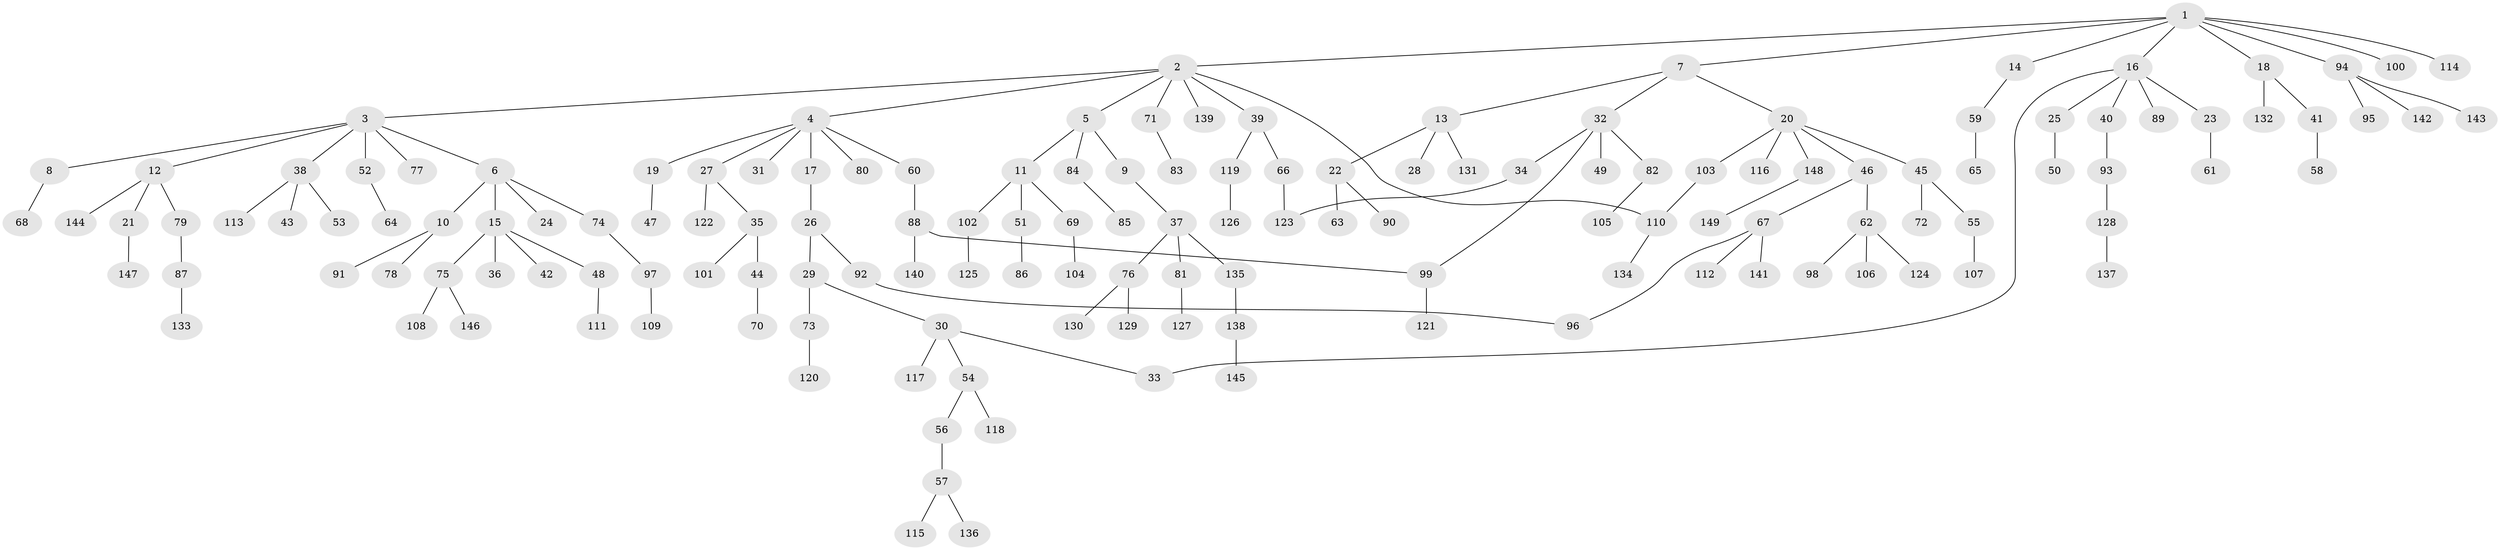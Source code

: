 // coarse degree distribution, {2: 0.2808988764044944, 1: 0.6404494382022472, 4: 0.02247191011235955, 8: 0.011235955056179775, 7: 0.011235955056179775, 5: 0.011235955056179775, 25: 0.011235955056179775, 22: 0.011235955056179775}
// Generated by graph-tools (version 1.1) at 2025/44/03/04/25 21:44:40]
// undirected, 149 vertices, 153 edges
graph export_dot {
graph [start="1"]
  node [color=gray90,style=filled];
  1;
  2;
  3;
  4;
  5;
  6;
  7;
  8;
  9;
  10;
  11;
  12;
  13;
  14;
  15;
  16;
  17;
  18;
  19;
  20;
  21;
  22;
  23;
  24;
  25;
  26;
  27;
  28;
  29;
  30;
  31;
  32;
  33;
  34;
  35;
  36;
  37;
  38;
  39;
  40;
  41;
  42;
  43;
  44;
  45;
  46;
  47;
  48;
  49;
  50;
  51;
  52;
  53;
  54;
  55;
  56;
  57;
  58;
  59;
  60;
  61;
  62;
  63;
  64;
  65;
  66;
  67;
  68;
  69;
  70;
  71;
  72;
  73;
  74;
  75;
  76;
  77;
  78;
  79;
  80;
  81;
  82;
  83;
  84;
  85;
  86;
  87;
  88;
  89;
  90;
  91;
  92;
  93;
  94;
  95;
  96;
  97;
  98;
  99;
  100;
  101;
  102;
  103;
  104;
  105;
  106;
  107;
  108;
  109;
  110;
  111;
  112;
  113;
  114;
  115;
  116;
  117;
  118;
  119;
  120;
  121;
  122;
  123;
  124;
  125;
  126;
  127;
  128;
  129;
  130;
  131;
  132;
  133;
  134;
  135;
  136;
  137;
  138;
  139;
  140;
  141;
  142;
  143;
  144;
  145;
  146;
  147;
  148;
  149;
  1 -- 2;
  1 -- 7;
  1 -- 14;
  1 -- 16;
  1 -- 18;
  1 -- 94;
  1 -- 100;
  1 -- 114;
  2 -- 3;
  2 -- 4;
  2 -- 5;
  2 -- 39;
  2 -- 71;
  2 -- 139;
  2 -- 110;
  3 -- 6;
  3 -- 8;
  3 -- 12;
  3 -- 38;
  3 -- 52;
  3 -- 77;
  4 -- 17;
  4 -- 19;
  4 -- 27;
  4 -- 31;
  4 -- 60;
  4 -- 80;
  5 -- 9;
  5 -- 11;
  5 -- 84;
  6 -- 10;
  6 -- 15;
  6 -- 24;
  6 -- 74;
  7 -- 13;
  7 -- 20;
  7 -- 32;
  8 -- 68;
  9 -- 37;
  10 -- 78;
  10 -- 91;
  11 -- 51;
  11 -- 69;
  11 -- 102;
  12 -- 21;
  12 -- 79;
  12 -- 144;
  13 -- 22;
  13 -- 28;
  13 -- 131;
  14 -- 59;
  15 -- 36;
  15 -- 42;
  15 -- 48;
  15 -- 75;
  16 -- 23;
  16 -- 25;
  16 -- 33;
  16 -- 40;
  16 -- 89;
  17 -- 26;
  18 -- 41;
  18 -- 132;
  19 -- 47;
  20 -- 45;
  20 -- 46;
  20 -- 103;
  20 -- 116;
  20 -- 148;
  21 -- 147;
  22 -- 63;
  22 -- 90;
  23 -- 61;
  25 -- 50;
  26 -- 29;
  26 -- 92;
  27 -- 35;
  27 -- 122;
  29 -- 30;
  29 -- 73;
  30 -- 54;
  30 -- 117;
  30 -- 33;
  32 -- 34;
  32 -- 49;
  32 -- 82;
  32 -- 99;
  34 -- 123;
  35 -- 44;
  35 -- 101;
  37 -- 76;
  37 -- 81;
  37 -- 135;
  38 -- 43;
  38 -- 53;
  38 -- 113;
  39 -- 66;
  39 -- 119;
  40 -- 93;
  41 -- 58;
  44 -- 70;
  45 -- 55;
  45 -- 72;
  46 -- 62;
  46 -- 67;
  48 -- 111;
  51 -- 86;
  52 -- 64;
  54 -- 56;
  54 -- 118;
  55 -- 107;
  56 -- 57;
  57 -- 115;
  57 -- 136;
  59 -- 65;
  60 -- 88;
  62 -- 98;
  62 -- 106;
  62 -- 124;
  66 -- 123;
  67 -- 112;
  67 -- 141;
  67 -- 96;
  69 -- 104;
  71 -- 83;
  73 -- 120;
  74 -- 97;
  75 -- 108;
  75 -- 146;
  76 -- 129;
  76 -- 130;
  79 -- 87;
  81 -- 127;
  82 -- 105;
  84 -- 85;
  87 -- 133;
  88 -- 99;
  88 -- 140;
  92 -- 96;
  93 -- 128;
  94 -- 95;
  94 -- 142;
  94 -- 143;
  97 -- 109;
  99 -- 121;
  102 -- 125;
  103 -- 110;
  110 -- 134;
  119 -- 126;
  128 -- 137;
  135 -- 138;
  138 -- 145;
  148 -- 149;
}
